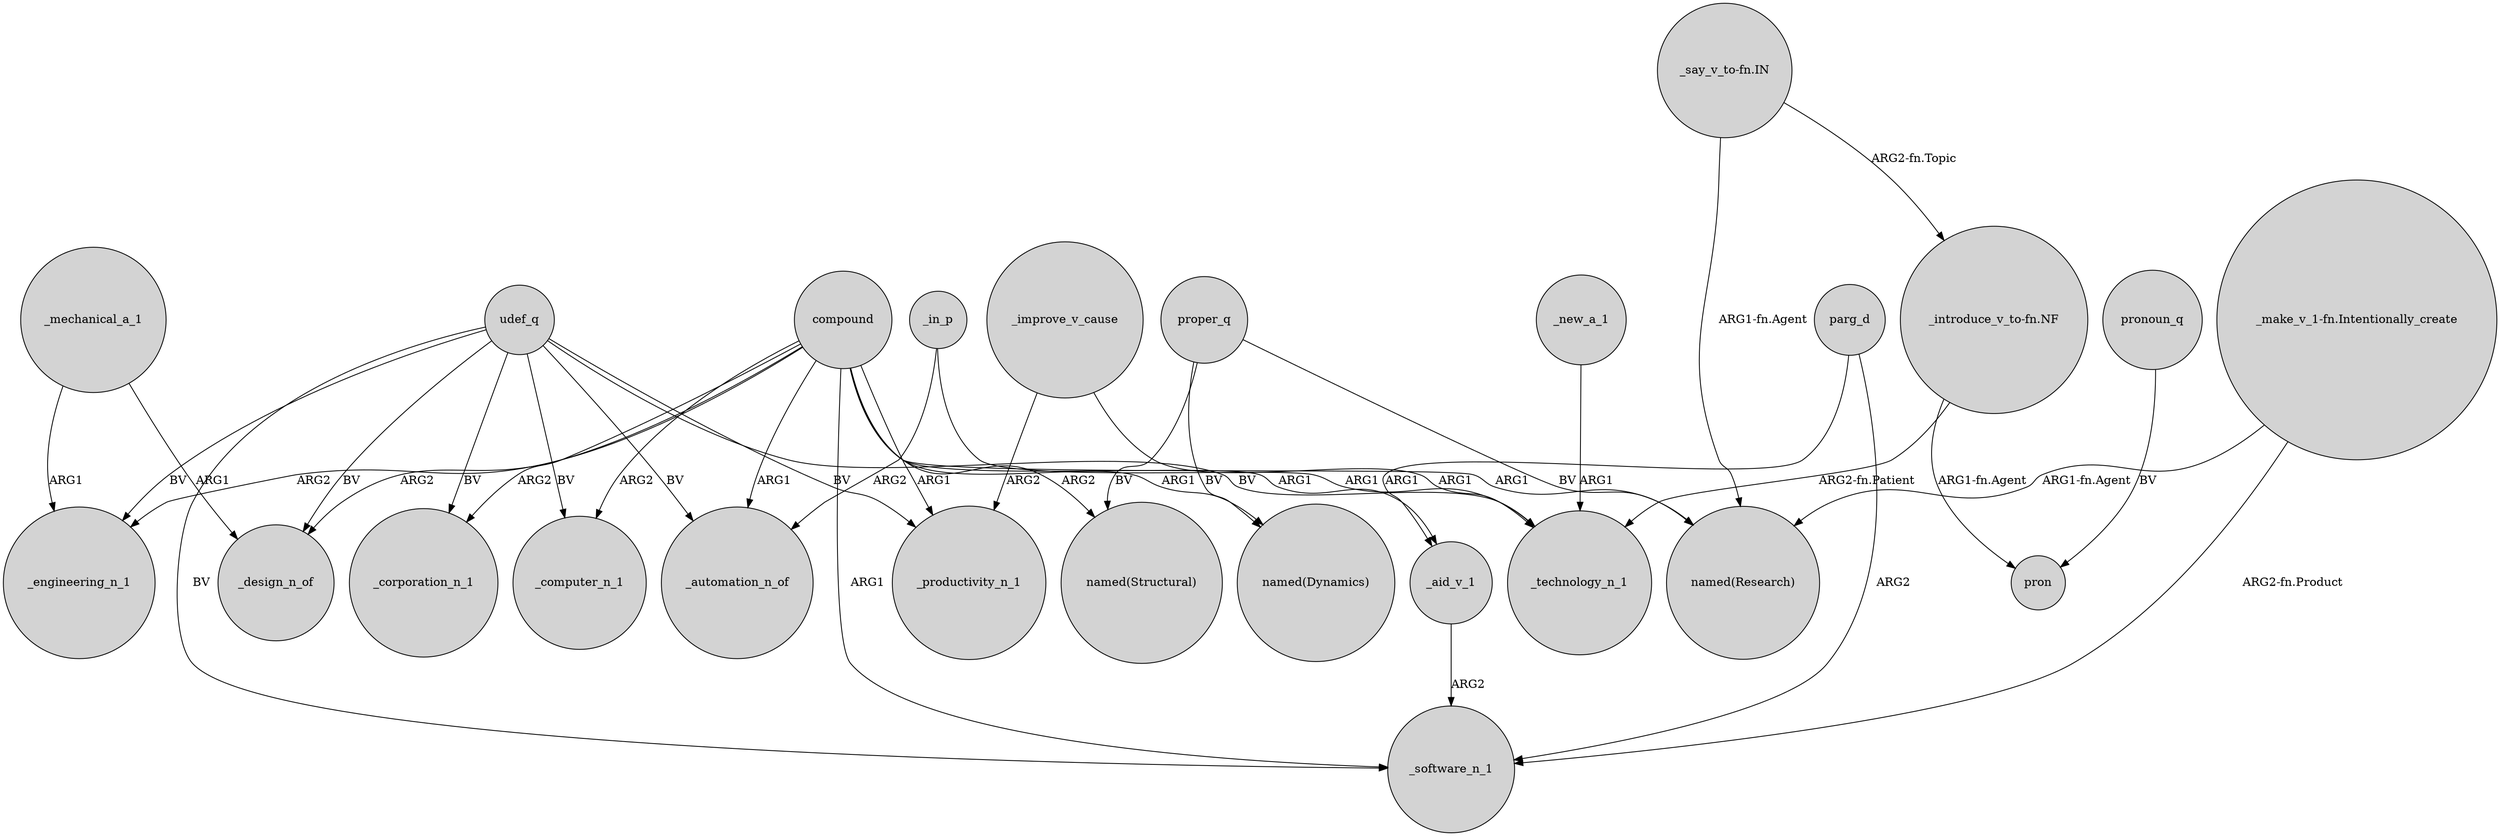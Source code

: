 digraph {
	node [shape=circle style=filled]
	_aid_v_1 -> _software_n_1 [label=ARG2]
	udef_q -> _software_n_1 [label=BV]
	_mechanical_a_1 -> _engineering_n_1 [label=ARG1]
	proper_q -> "named(Dynamics)" [label=BV]
	compound -> _aid_v_1 [label=ARG1]
	"_introduce_v_to-fn.NF" -> _technology_n_1 [label="ARG2-fn.Patient"]
	compound -> _productivity_n_1 [label=ARG1]
	"_make_v_1-fn.Intentionally_create" -> "named(Research)" [label="ARG1-fn.Agent"]
	"_say_v_to-fn.IN" -> "named(Research)" [label="ARG1-fn.Agent"]
	_new_a_1 -> _technology_n_1 [label=ARG1]
	compound -> _corporation_n_1 [label=ARG2]
	proper_q -> "named(Structural)" [label=BV]
	parg_d -> _aid_v_1 [label=ARG1]
	udef_q -> _computer_n_1 [label=BV]
	"_say_v_to-fn.IN" -> "_introduce_v_to-fn.NF" [label="ARG2-fn.Topic"]
	compound -> _computer_n_1 [label=ARG2]
	_in_p -> _technology_n_1 [label=ARG1]
	udef_q -> _corporation_n_1 [label=BV]
	pronoun_q -> pron [label=BV]
	compound -> _engineering_n_1 [label=ARG2]
	compound -> _automation_n_of [label=ARG1]
	compound -> _design_n_of [label=ARG2]
	_improve_v_cause -> _technology_n_1 [label=ARG1]
	udef_q -> _automation_n_of [label=BV]
	compound -> "named(Dynamics)" [label=ARG1]
	_in_p -> _automation_n_of [label=ARG2]
	proper_q -> "named(Research)" [label=BV]
	compound -> "named(Research)" [label=ARG1]
	"_introduce_v_to-fn.NF" -> pron [label="ARG1-fn.Agent"]
	udef_q -> _technology_n_1 [label=BV]
	udef_q -> _design_n_of [label=BV]
	"_make_v_1-fn.Intentionally_create" -> _software_n_1 [label="ARG2-fn.Product"]
	udef_q -> _productivity_n_1 [label=BV]
	_improve_v_cause -> _productivity_n_1 [label=ARG2]
	compound -> "named(Structural)" [label=ARG2]
	compound -> _software_n_1 [label=ARG1]
	udef_q -> _engineering_n_1 [label=BV]
	_mechanical_a_1 -> _design_n_of [label=ARG1]
	parg_d -> _software_n_1 [label=ARG2]
}
